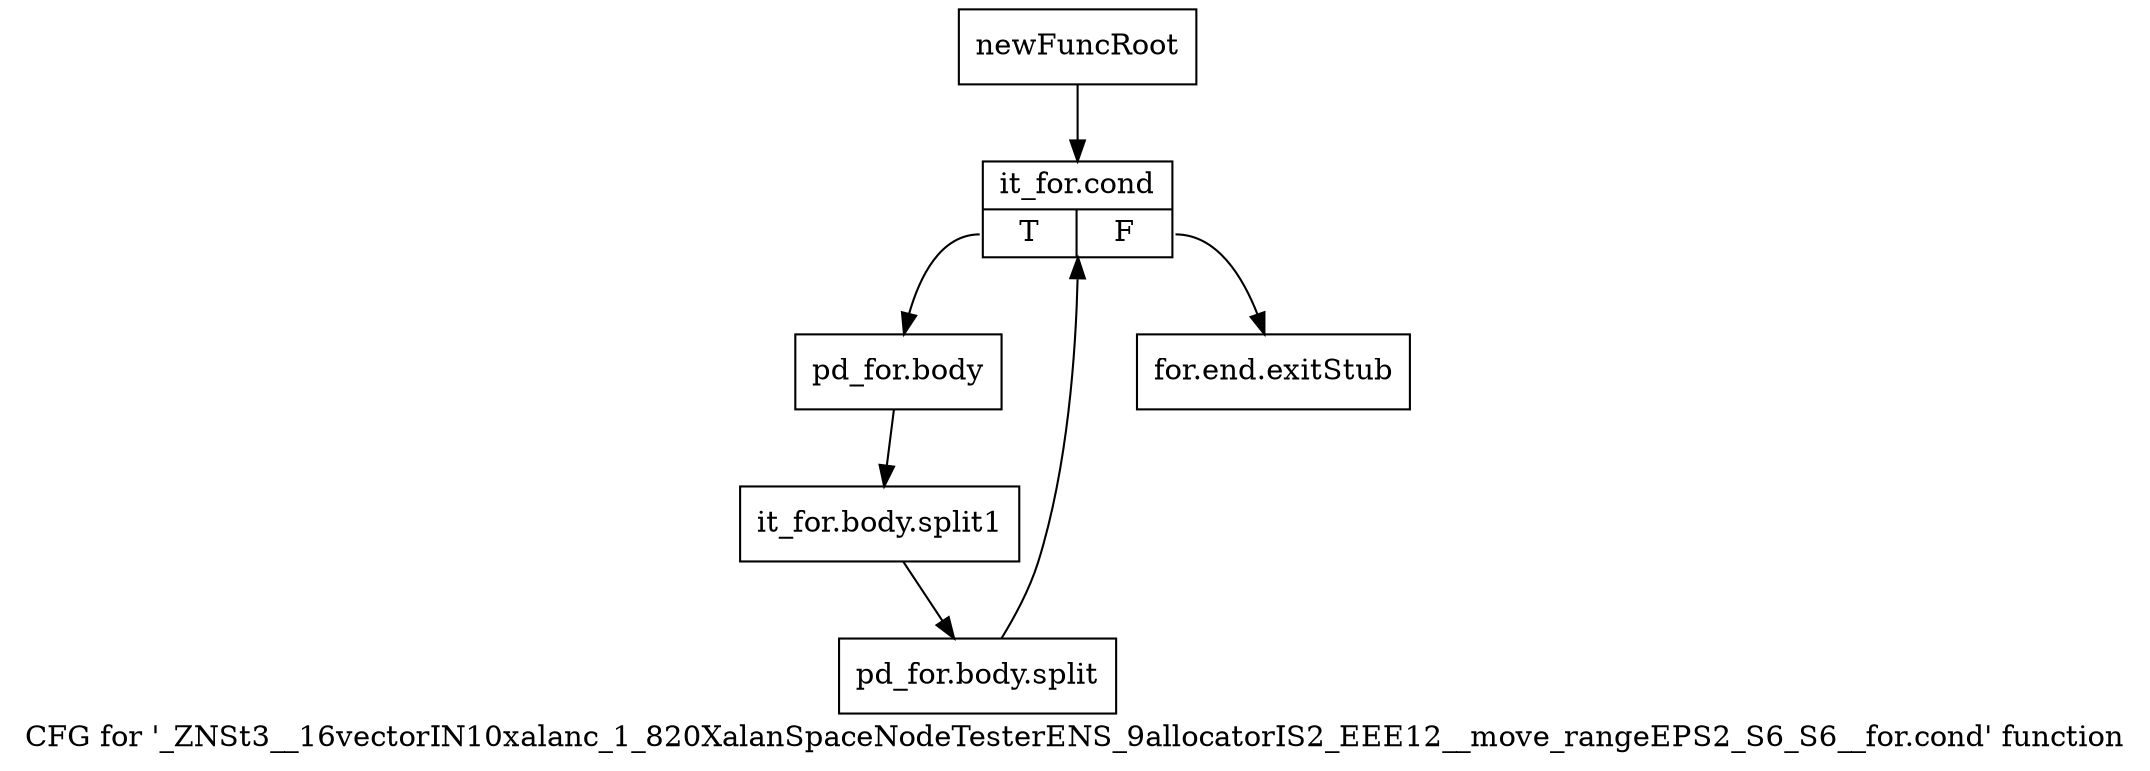 digraph "CFG for '_ZNSt3__16vectorIN10xalanc_1_820XalanSpaceNodeTesterENS_9allocatorIS2_EEE12__move_rangeEPS2_S6_S6__for.cond' function" {
	label="CFG for '_ZNSt3__16vectorIN10xalanc_1_820XalanSpaceNodeTesterENS_9allocatorIS2_EEE12__move_rangeEPS2_S6_S6__for.cond' function";

	Node0xa00c0a0 [shape=record,label="{newFuncRoot}"];
	Node0xa00c0a0 -> Node0xa00c140;
	Node0xa00c0f0 [shape=record,label="{for.end.exitStub}"];
	Node0xa00c140 [shape=record,label="{it_for.cond|{<s0>T|<s1>F}}"];
	Node0xa00c140:s0 -> Node0xa00c190;
	Node0xa00c140:s1 -> Node0xa00c0f0;
	Node0xa00c190 [shape=record,label="{pd_for.body}"];
	Node0xa00c190 -> Node0xd0ef4e0;
	Node0xd0ef4e0 [shape=record,label="{it_for.body.split1}"];
	Node0xd0ef4e0 -> Node0xd0a5080;
	Node0xd0a5080 [shape=record,label="{pd_for.body.split}"];
	Node0xd0a5080 -> Node0xa00c140;
}
